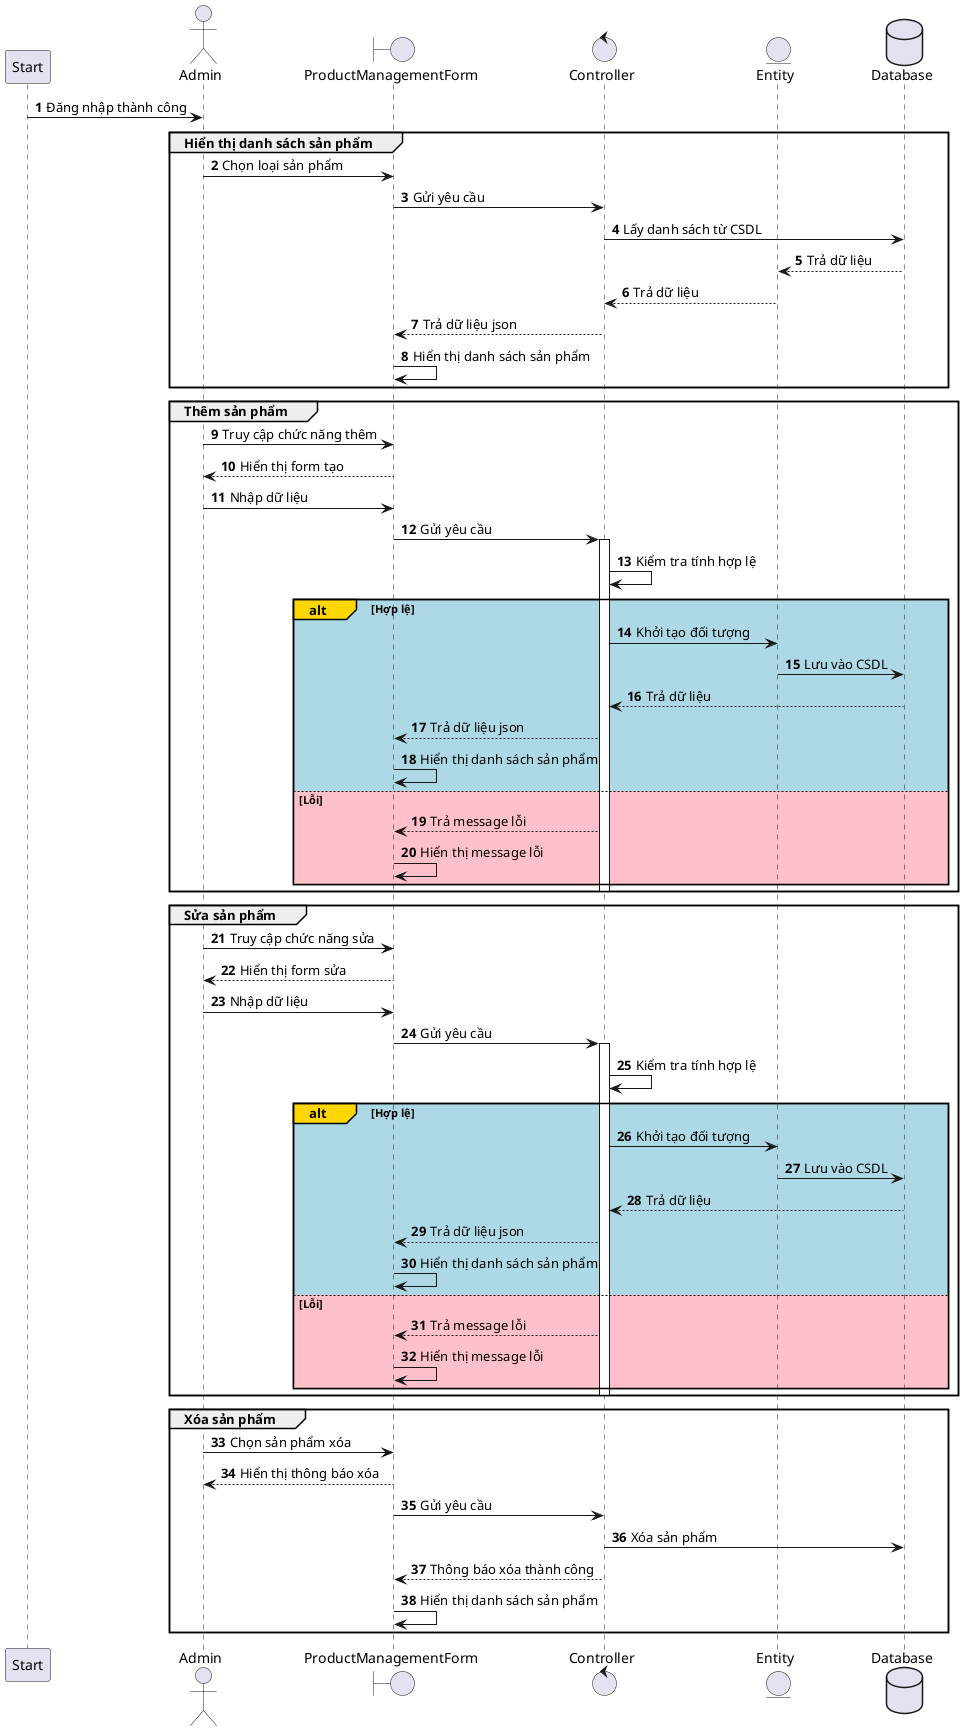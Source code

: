 @startuml
participant Start as Start
actor       Admin       as Admin
boundary    ProductManagementForm    as ProductManagementForm
control     Controller     as Controller
entity      Entity      as Category
database    Database    as Database

autonumber

Start -> Admin : Đăng nhập thành công

group Hiển thị danh sách sản phẩm
Admin -> ProductManagementForm : Chọn loại sản phẩm
ProductManagementForm -> Controller : Gửi yêu cầu
Controller -> Database : Lấy danh sách từ CSDL
Category <-- Database : Trả dữ liệu
Controller <-- Category : Trả dữ liệu
ProductManagementForm <-- Controller : Trả dữ liệu json
ProductManagementForm  -> ProductManagementForm : Hiển thị danh sách sản phẩm
end

group Thêm sản phẩm
Admin -> ProductManagementForm : Truy cập chức năng thêm
Admin <-- ProductManagementForm : Hiển thị form tạo
Admin -> ProductManagementForm : Nhập dữ liệu
ProductManagementForm -> Controller : Gửi yêu cầu
activate Controller
Controller -> Controller : Kiểm tra tính hợp lệ
    alt#Gold #LightBlue Hợp lệ
    Controller -> Category : Khởi tạo đối tượng
    Category -> Database : Lưu vào CSDL
    Database --> Controller : Trả dữ liệu
    Controller --> ProductManagementForm : Trả dữ liệu json
    ProductManagementForm -> ProductManagementForm : Hiển thị danh sách sản phẩm
    else #Pink Lỗi
    Controller --> ProductManagementForm : Trả message lỗi
    ProductManagementForm -> ProductManagementForm : Hiển thị message lỗi
    end
deactivate Controller
end

group Sửa sản phẩm
Admin -> ProductManagementForm : Truy cập chức năng sửa
Admin <-- ProductManagementForm : Hiển thị form sửa
Admin -> ProductManagementForm : Nhập dữ liệu
ProductManagementForm -> Controller : Gửi yêu cầu
activate Controller
Controller -> Controller : Kiểm tra tính hợp lệ
    alt#Gold #LightBlue Hợp lệ
    Controller -> Category : Khởi tạo đối tượng
    Category -> Database : Lưu vào CSDL
    Database --> Controller : Trả dữ liệu
    Controller --> ProductManagementForm : Trả dữ liệu json
    ProductManagementForm -> ProductManagementForm : Hiển thị danh sách sản phẩm
    else #Pink Lỗi
    Controller --> ProductManagementForm : Trả message lỗi
    ProductManagementForm -> ProductManagementForm : Hiển thị message lỗi
    end
deactivate Controller
end

group Xóa sản phẩm
Admin -> ProductManagementForm : Chọn sản phẩm xóa
Admin <-- ProductManagementForm : Hiển thị thông báo xóa
ProductManagementForm -> Controller : Gửi yêu cầu
Controller -> Database : Xóa sản phẩm
Controller --> ProductManagementForm : Thông báo xóa thành công
ProductManagementForm -> ProductManagementForm : Hiển thị danh sách sản phẩm
end

@enduml
